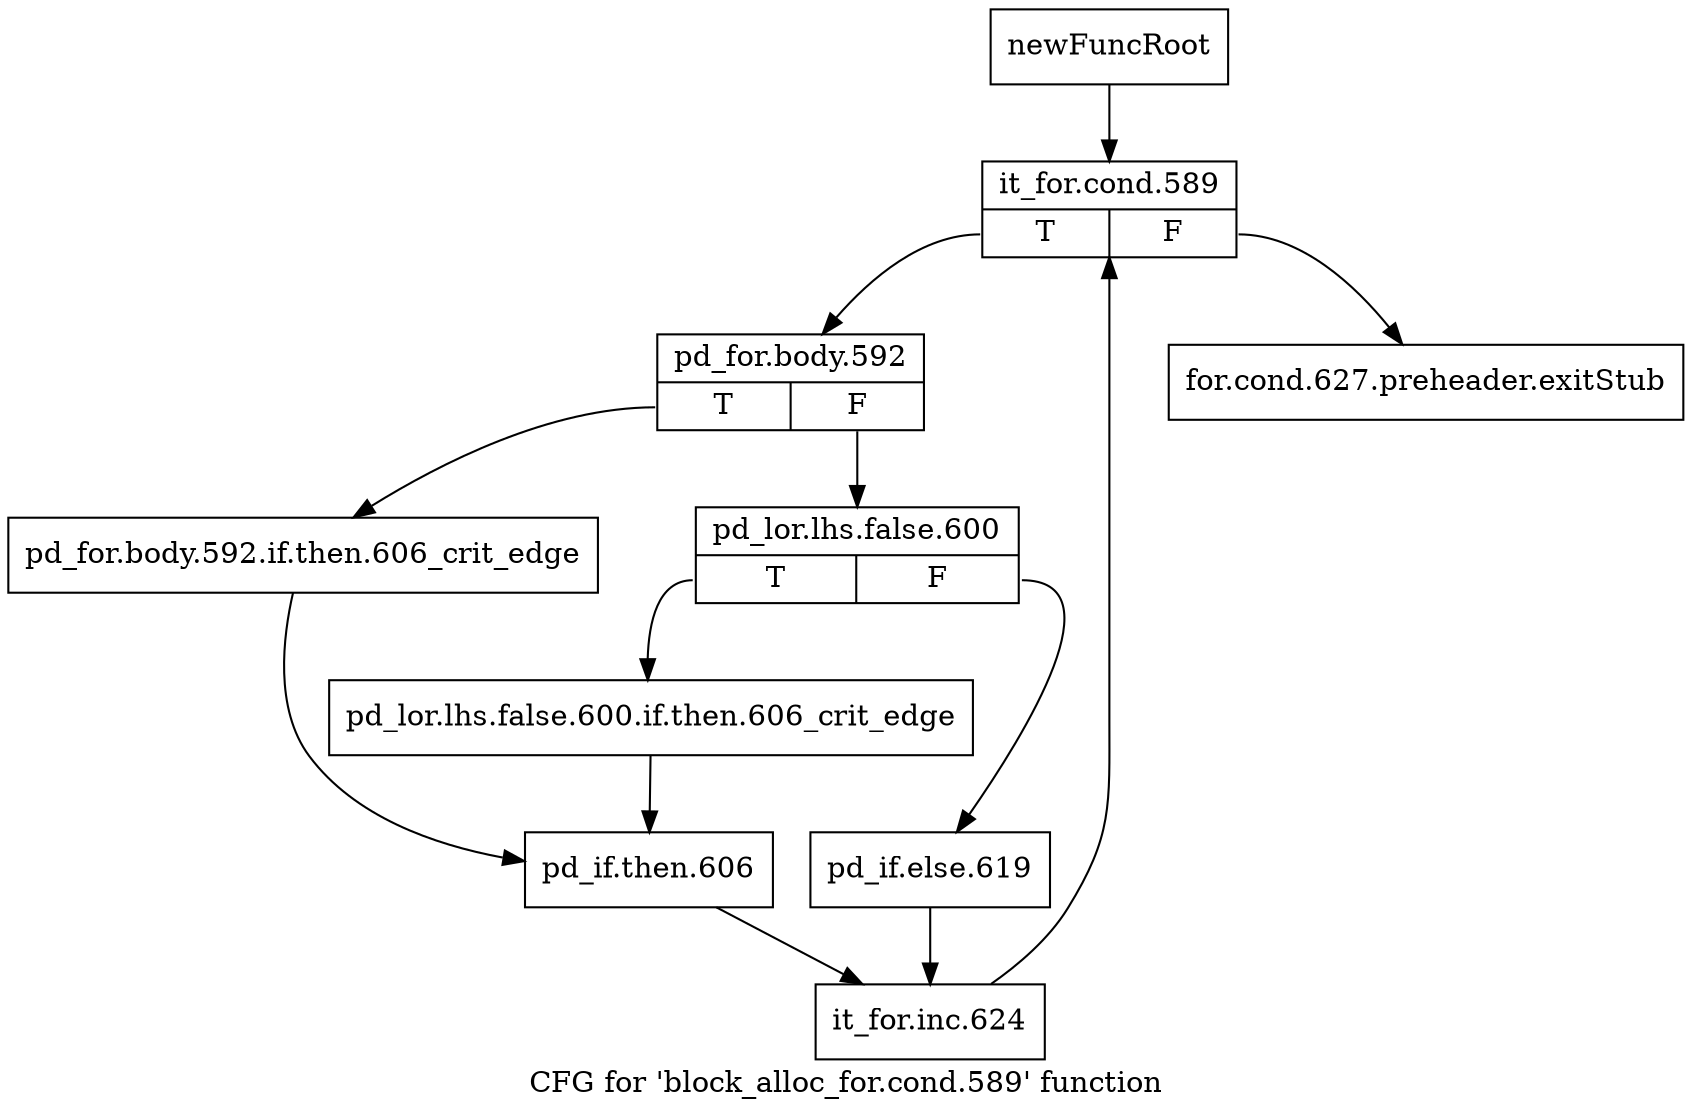 digraph "CFG for 'block_alloc_for.cond.589' function" {
	label="CFG for 'block_alloc_for.cond.589' function";

	Node0xb439e10 [shape=record,label="{newFuncRoot}"];
	Node0xb439e10 -> Node0xb439eb0;
	Node0xb439e60 [shape=record,label="{for.cond.627.preheader.exitStub}"];
	Node0xb439eb0 [shape=record,label="{it_for.cond.589|{<s0>T|<s1>F}}"];
	Node0xb439eb0:s0 -> Node0xb439f00;
	Node0xb439eb0:s1 -> Node0xb439e60;
	Node0xb439f00 [shape=record,label="{pd_for.body.592|{<s0>T|<s1>F}}"];
	Node0xb439f00:s0 -> Node0xb43a040;
	Node0xb439f00:s1 -> Node0xb439f50;
	Node0xb439f50 [shape=record,label="{pd_lor.lhs.false.600|{<s0>T|<s1>F}}"];
	Node0xb439f50:s0 -> Node0xb439ff0;
	Node0xb439f50:s1 -> Node0xb439fa0;
	Node0xb439fa0 [shape=record,label="{pd_if.else.619}"];
	Node0xb439fa0 -> Node0xb43a0e0;
	Node0xb439ff0 [shape=record,label="{pd_lor.lhs.false.600.if.then.606_crit_edge}"];
	Node0xb439ff0 -> Node0xb43a090;
	Node0xb43a040 [shape=record,label="{pd_for.body.592.if.then.606_crit_edge}"];
	Node0xb43a040 -> Node0xb43a090;
	Node0xb43a090 [shape=record,label="{pd_if.then.606}"];
	Node0xb43a090 -> Node0xb43a0e0;
	Node0xb43a0e0 [shape=record,label="{it_for.inc.624}"];
	Node0xb43a0e0 -> Node0xb439eb0;
}
